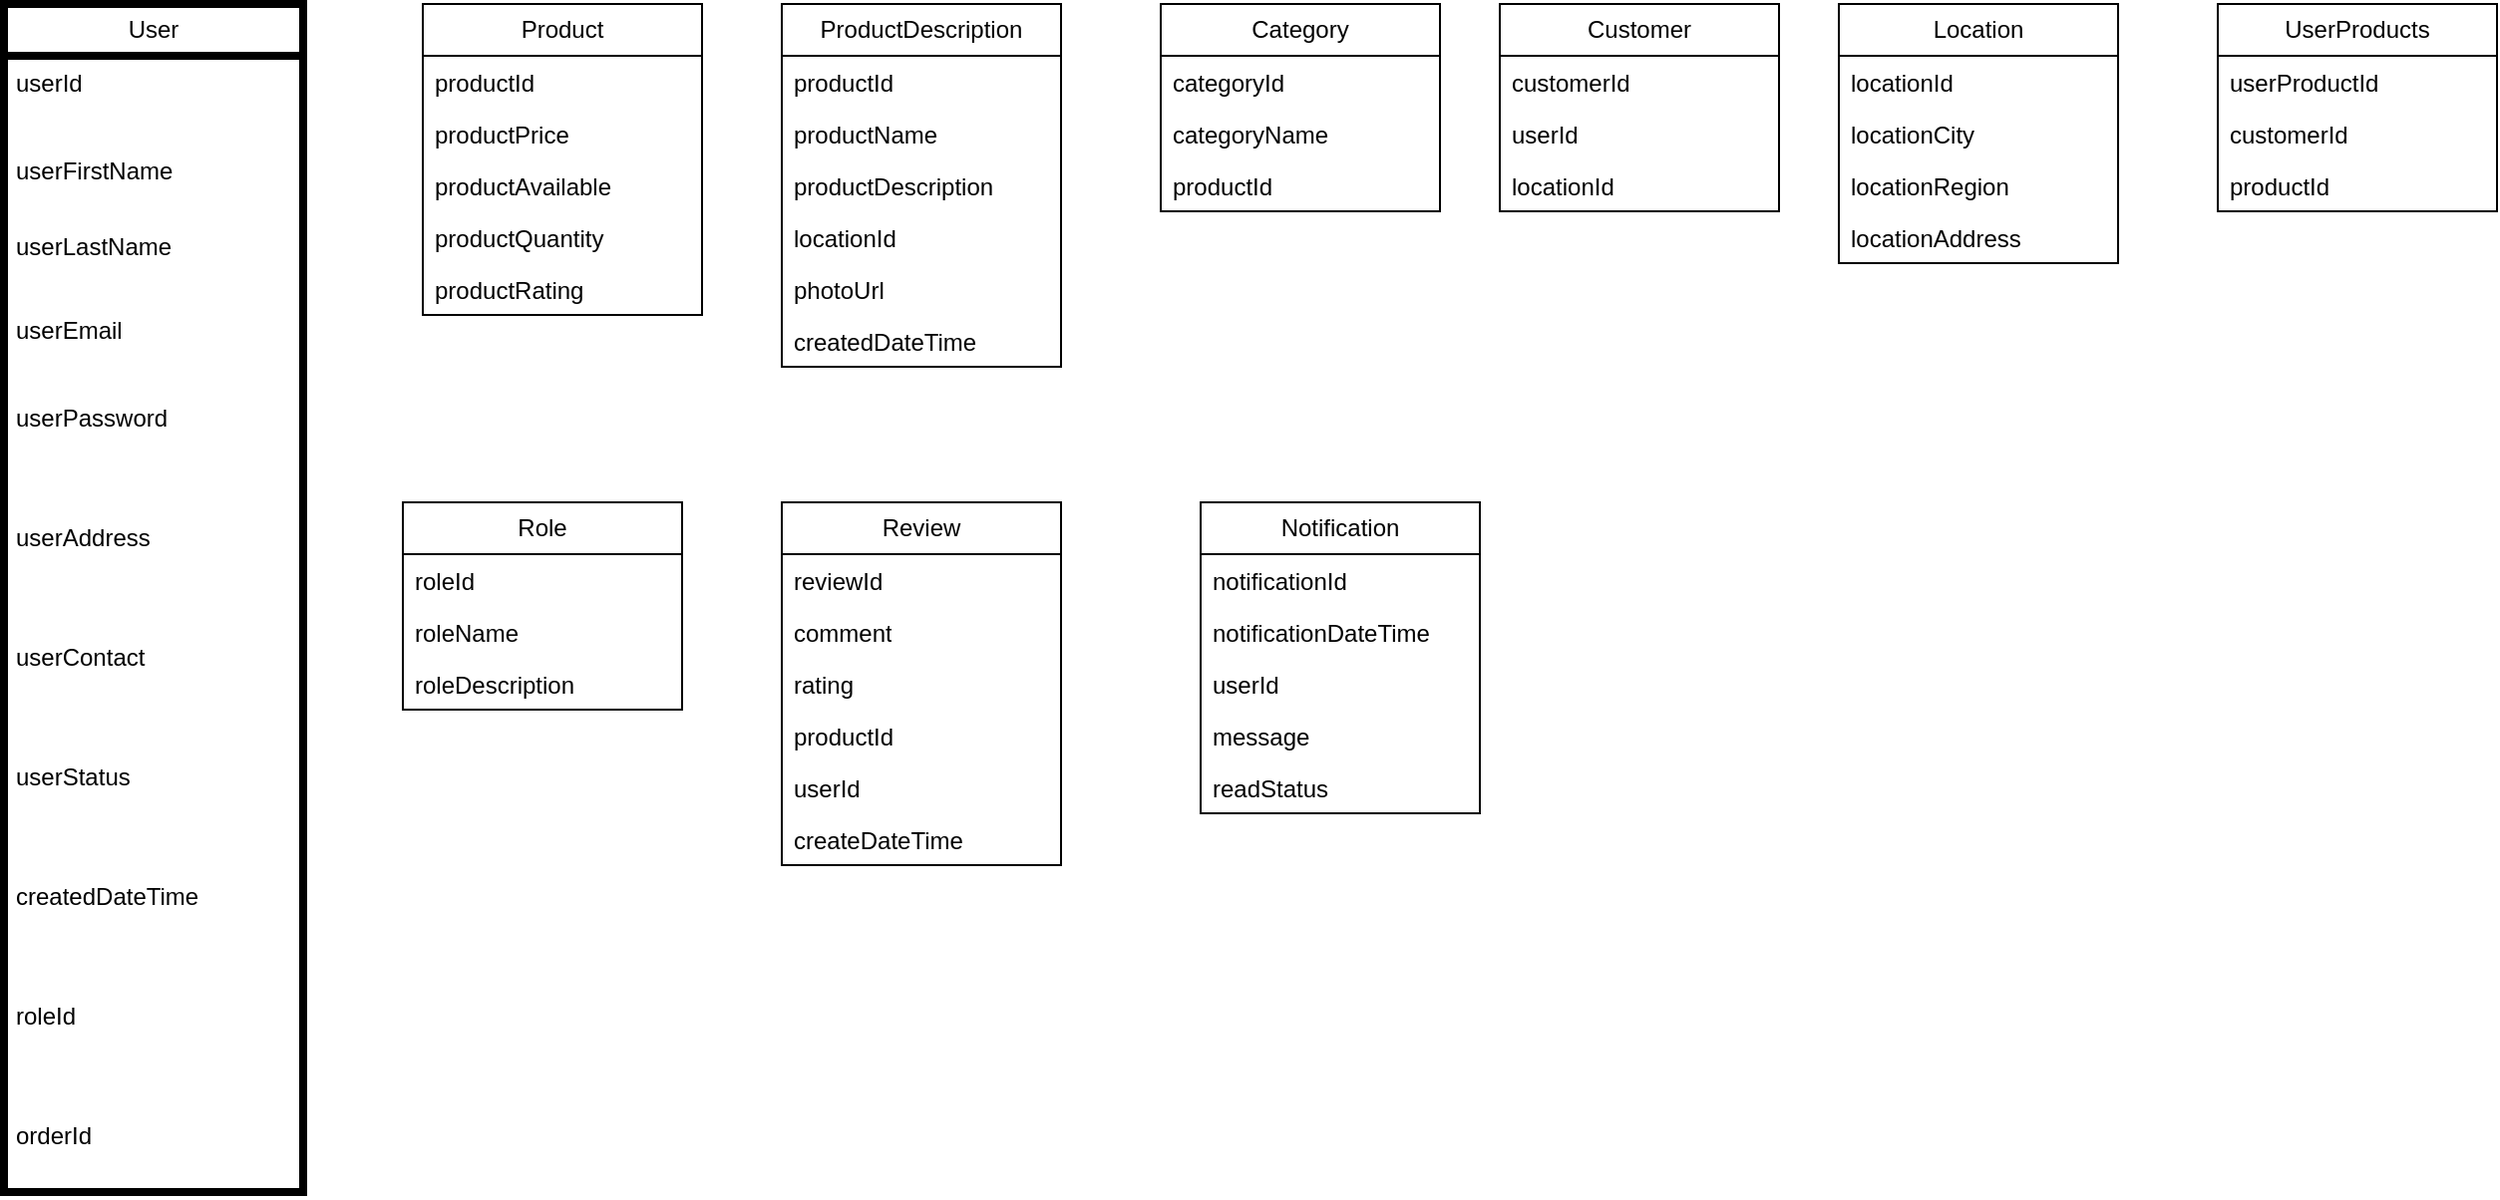 <mxfile version="26.0.11">
  <diagram name="Страница — 1" id="H4cSru0du1bLIugCA9iL">
    <mxGraphModel dx="2247" dy="1893" grid="1" gridSize="10" guides="1" tooltips="1" connect="1" arrows="1" fold="1" page="1" pageScale="1" pageWidth="827" pageHeight="1169" math="0" shadow="0">
      <root>
        <mxCell id="0" />
        <mxCell id="1" parent="0" />
        <mxCell id="jWJkT4p6X16XLiSLkrIm-5" value="User" style="swimlane;fontStyle=0;childLayout=stackLayout;horizontal=1;startSize=26;fillColor=none;horizontalStack=0;resizeParent=1;resizeParentMax=0;resizeLast=0;collapsible=1;marginBottom=0;whiteSpace=wrap;html=1;rounded=0;strokeWidth=4;flipH=1;rotation=0;" vertex="1" parent="1">
          <mxGeometry x="-200" y="-140" width="150" height="596" as="geometry" />
        </mxCell>
        <mxCell id="jWJkT4p6X16XLiSLkrIm-6" value="userId&lt;div&gt;&lt;br&gt;&lt;/div&gt;" style="text;strokeColor=none;fillColor=none;align=left;verticalAlign=top;spacingLeft=4;spacingRight=4;overflow=hidden;rotatable=0;points=[[0,0.5],[1,0.5]];portConstraint=eastwest;whiteSpace=wrap;html=1;rounded=0;strokeWidth=4;rotation=0;" vertex="1" parent="jWJkT4p6X16XLiSLkrIm-5">
          <mxGeometry y="26" width="150" height="44" as="geometry" />
        </mxCell>
        <mxCell id="jWJkT4p6X16XLiSLkrIm-7" value="userFirstName" style="text;strokeColor=none;fillColor=none;align=left;verticalAlign=top;spacingLeft=4;spacingRight=4;overflow=hidden;rotatable=0;points=[[0,0.5],[1,0.5]];portConstraint=eastwest;whiteSpace=wrap;html=1;rounded=0;strokeWidth=4;rotation=0;" vertex="1" parent="jWJkT4p6X16XLiSLkrIm-5">
          <mxGeometry y="70" width="150" height="38" as="geometry" />
        </mxCell>
        <mxCell id="jWJkT4p6X16XLiSLkrIm-8" value="userLastName" style="text;strokeColor=none;fillColor=none;align=left;verticalAlign=top;spacingLeft=4;spacingRight=4;overflow=hidden;rotatable=0;points=[[0,0.5],[1,0.5]];portConstraint=eastwest;whiteSpace=wrap;html=1;rounded=0;strokeWidth=4;rotation=0;" vertex="1" parent="jWJkT4p6X16XLiSLkrIm-5">
          <mxGeometry y="108" width="150" height="42" as="geometry" />
        </mxCell>
        <mxCell id="jWJkT4p6X16XLiSLkrIm-9" value="userEmail" style="text;strokeColor=none;fillColor=none;align=left;verticalAlign=top;spacingLeft=4;spacingRight=4;overflow=hidden;rotatable=0;points=[[0,0.5],[1,0.5]];portConstraint=eastwest;whiteSpace=wrap;html=1;rounded=0;strokeWidth=4;rotation=0;" vertex="1" parent="jWJkT4p6X16XLiSLkrIm-5">
          <mxGeometry y="150" width="150" height="44" as="geometry" />
        </mxCell>
        <mxCell id="jWJkT4p6X16XLiSLkrIm-10" value="userPassword" style="text;strokeColor=none;fillColor=none;align=left;verticalAlign=top;spacingLeft=4;spacingRight=4;overflow=hidden;rotatable=0;points=[[0,0.5],[1,0.5]];portConstraint=eastwest;whiteSpace=wrap;html=1;rounded=0;strokeWidth=4;rotation=0;" vertex="1" parent="jWJkT4p6X16XLiSLkrIm-5">
          <mxGeometry y="194" width="150" height="60" as="geometry" />
        </mxCell>
        <mxCell id="jWJkT4p6X16XLiSLkrIm-12" value="userAddress" style="text;strokeColor=none;fillColor=none;align=left;verticalAlign=top;spacingLeft=4;spacingRight=4;overflow=hidden;rotatable=0;points=[[0,0.5],[1,0.5]];portConstraint=eastwest;whiteSpace=wrap;html=1;rounded=0;strokeWidth=4;rotation=0;" vertex="1" parent="jWJkT4p6X16XLiSLkrIm-5">
          <mxGeometry y="254" width="150" height="60" as="geometry" />
        </mxCell>
        <mxCell id="jWJkT4p6X16XLiSLkrIm-13" value="userContact" style="text;strokeColor=none;fillColor=none;align=left;verticalAlign=top;spacingLeft=4;spacingRight=4;overflow=hidden;rotatable=0;points=[[0,0.5],[1,0.5]];portConstraint=eastwest;whiteSpace=wrap;html=1;rounded=0;strokeWidth=4;rotation=0;" vertex="1" parent="jWJkT4p6X16XLiSLkrIm-5">
          <mxGeometry y="314" width="150" height="60" as="geometry" />
        </mxCell>
        <mxCell id="jWJkT4p6X16XLiSLkrIm-22" value="userStatus&lt;div&gt;&lt;br&gt;&lt;/div&gt;" style="text;strokeColor=none;fillColor=none;align=left;verticalAlign=top;spacingLeft=4;spacingRight=4;overflow=hidden;rotatable=0;points=[[0,0.5],[1,0.5]];portConstraint=eastwest;whiteSpace=wrap;html=1;rounded=0;strokeWidth=4;rotation=0;" vertex="1" parent="jWJkT4p6X16XLiSLkrIm-5">
          <mxGeometry y="374" width="150" height="60" as="geometry" />
        </mxCell>
        <mxCell id="jWJkT4p6X16XLiSLkrIm-24" value="&lt;div&gt;createdDateTime&lt;/div&gt;" style="text;strokeColor=none;fillColor=none;align=left;verticalAlign=top;spacingLeft=4;spacingRight=4;overflow=hidden;rotatable=0;points=[[0,0.5],[1,0.5]];portConstraint=eastwest;whiteSpace=wrap;html=1;rounded=0;strokeWidth=4;rotation=0;" vertex="1" parent="jWJkT4p6X16XLiSLkrIm-5">
          <mxGeometry y="434" width="150" height="60" as="geometry" />
        </mxCell>
        <mxCell id="jWJkT4p6X16XLiSLkrIm-25" value="&lt;div&gt;roleId&lt;/div&gt;" style="text;strokeColor=none;fillColor=none;align=left;verticalAlign=top;spacingLeft=4;spacingRight=4;overflow=hidden;rotatable=0;points=[[0,0.5],[1,0.5]];portConstraint=eastwest;whiteSpace=wrap;html=1;rounded=0;strokeWidth=4;rotation=0;" vertex="1" parent="jWJkT4p6X16XLiSLkrIm-5">
          <mxGeometry y="494" width="150" height="60" as="geometry" />
        </mxCell>
        <mxCell id="jWJkT4p6X16XLiSLkrIm-26" value="&lt;div&gt;orderId&lt;/div&gt;" style="text;strokeColor=none;fillColor=none;align=left;verticalAlign=top;spacingLeft=4;spacingRight=4;overflow=hidden;rotatable=0;points=[[0,0.5],[1,0.5]];portConstraint=eastwest;whiteSpace=wrap;html=1;rounded=0;strokeWidth=4;rotation=0;" vertex="1" parent="jWJkT4p6X16XLiSLkrIm-5">
          <mxGeometry y="554" width="150" height="42" as="geometry" />
        </mxCell>
        <mxCell id="jWJkT4p6X16XLiSLkrIm-27" value="Product" style="swimlane;fontStyle=0;childLayout=stackLayout;horizontal=1;startSize=26;fillColor=none;horizontalStack=0;resizeParent=1;resizeParentMax=0;resizeLast=0;collapsible=1;marginBottom=0;whiteSpace=wrap;html=1;" vertex="1" parent="1">
          <mxGeometry x="10" y="-140" width="140" height="156" as="geometry" />
        </mxCell>
        <mxCell id="jWJkT4p6X16XLiSLkrIm-28" value="productId" style="text;strokeColor=none;fillColor=none;align=left;verticalAlign=top;spacingLeft=4;spacingRight=4;overflow=hidden;rotatable=0;points=[[0,0.5],[1,0.5]];portConstraint=eastwest;whiteSpace=wrap;html=1;" vertex="1" parent="jWJkT4p6X16XLiSLkrIm-27">
          <mxGeometry y="26" width="140" height="26" as="geometry" />
        </mxCell>
        <mxCell id="jWJkT4p6X16XLiSLkrIm-29" value="productPrice&lt;span style=&quot;white-space: pre;&quot;&gt;&#x9;&lt;/span&gt;" style="text;strokeColor=none;fillColor=none;align=left;verticalAlign=top;spacingLeft=4;spacingRight=4;overflow=hidden;rotatable=0;points=[[0,0.5],[1,0.5]];portConstraint=eastwest;whiteSpace=wrap;html=1;" vertex="1" parent="jWJkT4p6X16XLiSLkrIm-27">
          <mxGeometry y="52" width="140" height="26" as="geometry" />
        </mxCell>
        <mxCell id="jWJkT4p6X16XLiSLkrIm-30" value="productAvailable" style="text;strokeColor=none;fillColor=none;align=left;verticalAlign=top;spacingLeft=4;spacingRight=4;overflow=hidden;rotatable=0;points=[[0,0.5],[1,0.5]];portConstraint=eastwest;whiteSpace=wrap;html=1;" vertex="1" parent="jWJkT4p6X16XLiSLkrIm-27">
          <mxGeometry y="78" width="140" height="26" as="geometry" />
        </mxCell>
        <mxCell id="jWJkT4p6X16XLiSLkrIm-31" value="productQuantity" style="text;strokeColor=none;fillColor=none;align=left;verticalAlign=top;spacingLeft=4;spacingRight=4;overflow=hidden;rotatable=0;points=[[0,0.5],[1,0.5]];portConstraint=eastwest;whiteSpace=wrap;html=1;" vertex="1" parent="jWJkT4p6X16XLiSLkrIm-27">
          <mxGeometry y="104" width="140" height="26" as="geometry" />
        </mxCell>
        <mxCell id="jWJkT4p6X16XLiSLkrIm-32" value="productRating" style="text;strokeColor=none;fillColor=none;align=left;verticalAlign=top;spacingLeft=4;spacingRight=4;overflow=hidden;rotatable=0;points=[[0,0.5],[1,0.5]];portConstraint=eastwest;whiteSpace=wrap;html=1;" vertex="1" parent="jWJkT4p6X16XLiSLkrIm-27">
          <mxGeometry y="130" width="140" height="26" as="geometry" />
        </mxCell>
        <mxCell id="jWJkT4p6X16XLiSLkrIm-33" value="ProductDescription" style="swimlane;fontStyle=0;childLayout=stackLayout;horizontal=1;startSize=26;fillColor=none;horizontalStack=0;resizeParent=1;resizeParentMax=0;resizeLast=0;collapsible=1;marginBottom=0;whiteSpace=wrap;html=1;" vertex="1" parent="1">
          <mxGeometry x="190" y="-140" width="140" height="182" as="geometry" />
        </mxCell>
        <mxCell id="jWJkT4p6X16XLiSLkrIm-34" value="productId" style="text;strokeColor=none;fillColor=none;align=left;verticalAlign=top;spacingLeft=4;spacingRight=4;overflow=hidden;rotatable=0;points=[[0,0.5],[1,0.5]];portConstraint=eastwest;whiteSpace=wrap;html=1;" vertex="1" parent="jWJkT4p6X16XLiSLkrIm-33">
          <mxGeometry y="26" width="140" height="26" as="geometry" />
        </mxCell>
        <mxCell id="jWJkT4p6X16XLiSLkrIm-35" value="productName" style="text;strokeColor=none;fillColor=none;align=left;verticalAlign=top;spacingLeft=4;spacingRight=4;overflow=hidden;rotatable=0;points=[[0,0.5],[1,0.5]];portConstraint=eastwest;whiteSpace=wrap;html=1;" vertex="1" parent="jWJkT4p6X16XLiSLkrIm-33">
          <mxGeometry y="52" width="140" height="26" as="geometry" />
        </mxCell>
        <mxCell id="jWJkT4p6X16XLiSLkrIm-36" value="productDescription" style="text;strokeColor=none;fillColor=none;align=left;verticalAlign=top;spacingLeft=4;spacingRight=4;overflow=hidden;rotatable=0;points=[[0,0.5],[1,0.5]];portConstraint=eastwest;whiteSpace=wrap;html=1;" vertex="1" parent="jWJkT4p6X16XLiSLkrIm-33">
          <mxGeometry y="78" width="140" height="26" as="geometry" />
        </mxCell>
        <mxCell id="jWJkT4p6X16XLiSLkrIm-37" value="locationId" style="text;strokeColor=none;fillColor=none;align=left;verticalAlign=top;spacingLeft=4;spacingRight=4;overflow=hidden;rotatable=0;points=[[0,0.5],[1,0.5]];portConstraint=eastwest;whiteSpace=wrap;html=1;" vertex="1" parent="jWJkT4p6X16XLiSLkrIm-33">
          <mxGeometry y="104" width="140" height="26" as="geometry" />
        </mxCell>
        <mxCell id="jWJkT4p6X16XLiSLkrIm-38" value="photoUrl" style="text;strokeColor=none;fillColor=none;align=left;verticalAlign=top;spacingLeft=4;spacingRight=4;overflow=hidden;rotatable=0;points=[[0,0.5],[1,0.5]];portConstraint=eastwest;whiteSpace=wrap;html=1;" vertex="1" parent="jWJkT4p6X16XLiSLkrIm-33">
          <mxGeometry y="130" width="140" height="26" as="geometry" />
        </mxCell>
        <mxCell id="jWJkT4p6X16XLiSLkrIm-39" value="createdDateTime" style="text;strokeColor=none;fillColor=none;align=left;verticalAlign=top;spacingLeft=4;spacingRight=4;overflow=hidden;rotatable=0;points=[[0,0.5],[1,0.5]];portConstraint=eastwest;whiteSpace=wrap;html=1;" vertex="1" parent="jWJkT4p6X16XLiSLkrIm-33">
          <mxGeometry y="156" width="140" height="26" as="geometry" />
        </mxCell>
        <mxCell id="jWJkT4p6X16XLiSLkrIm-40" value="Category" style="swimlane;fontStyle=0;childLayout=stackLayout;horizontal=1;startSize=26;fillColor=none;horizontalStack=0;resizeParent=1;resizeParentMax=0;resizeLast=0;collapsible=1;marginBottom=0;whiteSpace=wrap;html=1;" vertex="1" parent="1">
          <mxGeometry x="380" y="-140" width="140" height="104" as="geometry" />
        </mxCell>
        <mxCell id="jWJkT4p6X16XLiSLkrIm-41" value="categoryId" style="text;strokeColor=none;fillColor=none;align=left;verticalAlign=top;spacingLeft=4;spacingRight=4;overflow=hidden;rotatable=0;points=[[0,0.5],[1,0.5]];portConstraint=eastwest;whiteSpace=wrap;html=1;" vertex="1" parent="jWJkT4p6X16XLiSLkrIm-40">
          <mxGeometry y="26" width="140" height="26" as="geometry" />
        </mxCell>
        <mxCell id="jWJkT4p6X16XLiSLkrIm-42" value="categoryName" style="text;strokeColor=none;fillColor=none;align=left;verticalAlign=top;spacingLeft=4;spacingRight=4;overflow=hidden;rotatable=0;points=[[0,0.5],[1,0.5]];portConstraint=eastwest;whiteSpace=wrap;html=1;" vertex="1" parent="jWJkT4p6X16XLiSLkrIm-40">
          <mxGeometry y="52" width="140" height="26" as="geometry" />
        </mxCell>
        <mxCell id="jWJkT4p6X16XLiSLkrIm-43" value="productId" style="text;strokeColor=none;fillColor=none;align=left;verticalAlign=top;spacingLeft=4;spacingRight=4;overflow=hidden;rotatable=0;points=[[0,0.5],[1,0.5]];portConstraint=eastwest;whiteSpace=wrap;html=1;" vertex="1" parent="jWJkT4p6X16XLiSLkrIm-40">
          <mxGeometry y="78" width="140" height="26" as="geometry" />
        </mxCell>
        <mxCell id="jWJkT4p6X16XLiSLkrIm-44" value="Customer" style="swimlane;fontStyle=0;childLayout=stackLayout;horizontal=1;startSize=26;fillColor=none;horizontalStack=0;resizeParent=1;resizeParentMax=0;resizeLast=0;collapsible=1;marginBottom=0;whiteSpace=wrap;html=1;" vertex="1" parent="1">
          <mxGeometry x="550" y="-140" width="140" height="104" as="geometry" />
        </mxCell>
        <mxCell id="jWJkT4p6X16XLiSLkrIm-45" value="customerId" style="text;strokeColor=none;fillColor=none;align=left;verticalAlign=top;spacingLeft=4;spacingRight=4;overflow=hidden;rotatable=0;points=[[0,0.5],[1,0.5]];portConstraint=eastwest;whiteSpace=wrap;html=1;" vertex="1" parent="jWJkT4p6X16XLiSLkrIm-44">
          <mxGeometry y="26" width="140" height="26" as="geometry" />
        </mxCell>
        <mxCell id="jWJkT4p6X16XLiSLkrIm-46" value="userId" style="text;strokeColor=none;fillColor=none;align=left;verticalAlign=top;spacingLeft=4;spacingRight=4;overflow=hidden;rotatable=0;points=[[0,0.5],[1,0.5]];portConstraint=eastwest;whiteSpace=wrap;html=1;" vertex="1" parent="jWJkT4p6X16XLiSLkrIm-44">
          <mxGeometry y="52" width="140" height="26" as="geometry" />
        </mxCell>
        <mxCell id="jWJkT4p6X16XLiSLkrIm-47" value="locationId" style="text;strokeColor=none;fillColor=none;align=left;verticalAlign=top;spacingLeft=4;spacingRight=4;overflow=hidden;rotatable=0;points=[[0,0.5],[1,0.5]];portConstraint=eastwest;whiteSpace=wrap;html=1;" vertex="1" parent="jWJkT4p6X16XLiSLkrIm-44">
          <mxGeometry y="78" width="140" height="26" as="geometry" />
        </mxCell>
        <mxCell id="jWJkT4p6X16XLiSLkrIm-48" value="Location" style="swimlane;fontStyle=0;childLayout=stackLayout;horizontal=1;startSize=26;fillColor=none;horizontalStack=0;resizeParent=1;resizeParentMax=0;resizeLast=0;collapsible=1;marginBottom=0;whiteSpace=wrap;html=1;" vertex="1" parent="1">
          <mxGeometry x="720" y="-140" width="140" height="130" as="geometry" />
        </mxCell>
        <mxCell id="jWJkT4p6X16XLiSLkrIm-49" value="locationId" style="text;strokeColor=none;fillColor=none;align=left;verticalAlign=top;spacingLeft=4;spacingRight=4;overflow=hidden;rotatable=0;points=[[0,0.5],[1,0.5]];portConstraint=eastwest;whiteSpace=wrap;html=1;" vertex="1" parent="jWJkT4p6X16XLiSLkrIm-48">
          <mxGeometry y="26" width="140" height="26" as="geometry" />
        </mxCell>
        <mxCell id="jWJkT4p6X16XLiSLkrIm-50" value="locationCity" style="text;strokeColor=none;fillColor=none;align=left;verticalAlign=top;spacingLeft=4;spacingRight=4;overflow=hidden;rotatable=0;points=[[0,0.5],[1,0.5]];portConstraint=eastwest;whiteSpace=wrap;html=1;" vertex="1" parent="jWJkT4p6X16XLiSLkrIm-48">
          <mxGeometry y="52" width="140" height="26" as="geometry" />
        </mxCell>
        <mxCell id="jWJkT4p6X16XLiSLkrIm-51" value="locationRegion" style="text;strokeColor=none;fillColor=none;align=left;verticalAlign=top;spacingLeft=4;spacingRight=4;overflow=hidden;rotatable=0;points=[[0,0.5],[1,0.5]];portConstraint=eastwest;whiteSpace=wrap;html=1;" vertex="1" parent="jWJkT4p6X16XLiSLkrIm-48">
          <mxGeometry y="78" width="140" height="26" as="geometry" />
        </mxCell>
        <mxCell id="jWJkT4p6X16XLiSLkrIm-52" value="locationAddress" style="text;strokeColor=none;fillColor=none;align=left;verticalAlign=top;spacingLeft=4;spacingRight=4;overflow=hidden;rotatable=0;points=[[0,0.5],[1,0.5]];portConstraint=eastwest;whiteSpace=wrap;html=1;" vertex="1" parent="jWJkT4p6X16XLiSLkrIm-48">
          <mxGeometry y="104" width="140" height="26" as="geometry" />
        </mxCell>
        <mxCell id="jWJkT4p6X16XLiSLkrIm-53" value="UserProducts" style="swimlane;fontStyle=0;childLayout=stackLayout;horizontal=1;startSize=26;fillColor=none;horizontalStack=0;resizeParent=1;resizeParentMax=0;resizeLast=0;collapsible=1;marginBottom=0;whiteSpace=wrap;html=1;" vertex="1" parent="1">
          <mxGeometry x="910" y="-140" width="140" height="104" as="geometry" />
        </mxCell>
        <mxCell id="jWJkT4p6X16XLiSLkrIm-54" value="userProductId" style="text;strokeColor=none;fillColor=none;align=left;verticalAlign=top;spacingLeft=4;spacingRight=4;overflow=hidden;rotatable=0;points=[[0,0.5],[1,0.5]];portConstraint=eastwest;whiteSpace=wrap;html=1;" vertex="1" parent="jWJkT4p6X16XLiSLkrIm-53">
          <mxGeometry y="26" width="140" height="26" as="geometry" />
        </mxCell>
        <mxCell id="jWJkT4p6X16XLiSLkrIm-55" value="customerId" style="text;strokeColor=none;fillColor=none;align=left;verticalAlign=top;spacingLeft=4;spacingRight=4;overflow=hidden;rotatable=0;points=[[0,0.5],[1,0.5]];portConstraint=eastwest;whiteSpace=wrap;html=1;" vertex="1" parent="jWJkT4p6X16XLiSLkrIm-53">
          <mxGeometry y="52" width="140" height="26" as="geometry" />
        </mxCell>
        <mxCell id="jWJkT4p6X16XLiSLkrIm-56" value="productId" style="text;strokeColor=none;fillColor=none;align=left;verticalAlign=top;spacingLeft=4;spacingRight=4;overflow=hidden;rotatable=0;points=[[0,0.5],[1,0.5]];portConstraint=eastwest;whiteSpace=wrap;html=1;" vertex="1" parent="jWJkT4p6X16XLiSLkrIm-53">
          <mxGeometry y="78" width="140" height="26" as="geometry" />
        </mxCell>
        <mxCell id="jWJkT4p6X16XLiSLkrIm-57" value="Role" style="swimlane;fontStyle=0;childLayout=stackLayout;horizontal=1;startSize=26;fillColor=none;horizontalStack=0;resizeParent=1;resizeParentMax=0;resizeLast=0;collapsible=1;marginBottom=0;whiteSpace=wrap;html=1;" vertex="1" parent="1">
          <mxGeometry y="110" width="140" height="104" as="geometry" />
        </mxCell>
        <mxCell id="jWJkT4p6X16XLiSLkrIm-58" value="roleId" style="text;strokeColor=none;fillColor=none;align=left;verticalAlign=top;spacingLeft=4;spacingRight=4;overflow=hidden;rotatable=0;points=[[0,0.5],[1,0.5]];portConstraint=eastwest;whiteSpace=wrap;html=1;" vertex="1" parent="jWJkT4p6X16XLiSLkrIm-57">
          <mxGeometry y="26" width="140" height="26" as="geometry" />
        </mxCell>
        <mxCell id="jWJkT4p6X16XLiSLkrIm-59" value="roleName" style="text;strokeColor=none;fillColor=none;align=left;verticalAlign=top;spacingLeft=4;spacingRight=4;overflow=hidden;rotatable=0;points=[[0,0.5],[1,0.5]];portConstraint=eastwest;whiteSpace=wrap;html=1;" vertex="1" parent="jWJkT4p6X16XLiSLkrIm-57">
          <mxGeometry y="52" width="140" height="26" as="geometry" />
        </mxCell>
        <mxCell id="jWJkT4p6X16XLiSLkrIm-60" value="roleDescription" style="text;strokeColor=none;fillColor=none;align=left;verticalAlign=top;spacingLeft=4;spacingRight=4;overflow=hidden;rotatable=0;points=[[0,0.5],[1,0.5]];portConstraint=eastwest;whiteSpace=wrap;html=1;" vertex="1" parent="jWJkT4p6X16XLiSLkrIm-57">
          <mxGeometry y="78" width="140" height="26" as="geometry" />
        </mxCell>
        <mxCell id="jWJkT4p6X16XLiSLkrIm-61" value="Review" style="swimlane;fontStyle=0;childLayout=stackLayout;horizontal=1;startSize=26;fillColor=none;horizontalStack=0;resizeParent=1;resizeParentMax=0;resizeLast=0;collapsible=1;marginBottom=0;whiteSpace=wrap;html=1;" vertex="1" parent="1">
          <mxGeometry x="190" y="110" width="140" height="182" as="geometry" />
        </mxCell>
        <mxCell id="jWJkT4p6X16XLiSLkrIm-62" value="reviewId" style="text;strokeColor=none;fillColor=none;align=left;verticalAlign=top;spacingLeft=4;spacingRight=4;overflow=hidden;rotatable=0;points=[[0,0.5],[1,0.5]];portConstraint=eastwest;whiteSpace=wrap;html=1;" vertex="1" parent="jWJkT4p6X16XLiSLkrIm-61">
          <mxGeometry y="26" width="140" height="26" as="geometry" />
        </mxCell>
        <mxCell id="jWJkT4p6X16XLiSLkrIm-63" value="comment" style="text;strokeColor=none;fillColor=none;align=left;verticalAlign=top;spacingLeft=4;spacingRight=4;overflow=hidden;rotatable=0;points=[[0,0.5],[1,0.5]];portConstraint=eastwest;whiteSpace=wrap;html=1;" vertex="1" parent="jWJkT4p6X16XLiSLkrIm-61">
          <mxGeometry y="52" width="140" height="26" as="geometry" />
        </mxCell>
        <mxCell id="jWJkT4p6X16XLiSLkrIm-64" value="rating" style="text;strokeColor=none;fillColor=none;align=left;verticalAlign=top;spacingLeft=4;spacingRight=4;overflow=hidden;rotatable=0;points=[[0,0.5],[1,0.5]];portConstraint=eastwest;whiteSpace=wrap;html=1;" vertex="1" parent="jWJkT4p6X16XLiSLkrIm-61">
          <mxGeometry y="78" width="140" height="26" as="geometry" />
        </mxCell>
        <mxCell id="jWJkT4p6X16XLiSLkrIm-65" value="productId" style="text;strokeColor=none;fillColor=none;align=left;verticalAlign=top;spacingLeft=4;spacingRight=4;overflow=hidden;rotatable=0;points=[[0,0.5],[1,0.5]];portConstraint=eastwest;whiteSpace=wrap;html=1;" vertex="1" parent="jWJkT4p6X16XLiSLkrIm-61">
          <mxGeometry y="104" width="140" height="26" as="geometry" />
        </mxCell>
        <mxCell id="jWJkT4p6X16XLiSLkrIm-71" value="userId" style="text;strokeColor=none;fillColor=none;align=left;verticalAlign=top;spacingLeft=4;spacingRight=4;overflow=hidden;rotatable=0;points=[[0,0.5],[1,0.5]];portConstraint=eastwest;whiteSpace=wrap;html=1;" vertex="1" parent="jWJkT4p6X16XLiSLkrIm-61">
          <mxGeometry y="130" width="140" height="26" as="geometry" />
        </mxCell>
        <mxCell id="jWJkT4p6X16XLiSLkrIm-72" value="createDateTime" style="text;strokeColor=none;fillColor=none;align=left;verticalAlign=top;spacingLeft=4;spacingRight=4;overflow=hidden;rotatable=0;points=[[0,0.5],[1,0.5]];portConstraint=eastwest;whiteSpace=wrap;html=1;" vertex="1" parent="jWJkT4p6X16XLiSLkrIm-61">
          <mxGeometry y="156" width="140" height="26" as="geometry" />
        </mxCell>
        <mxCell id="jWJkT4p6X16XLiSLkrIm-73" value="Notification" style="swimlane;fontStyle=0;childLayout=stackLayout;horizontal=1;startSize=26;fillColor=none;horizontalStack=0;resizeParent=1;resizeParentMax=0;resizeLast=0;collapsible=1;marginBottom=0;whiteSpace=wrap;html=1;" vertex="1" parent="1">
          <mxGeometry x="400" y="110" width="140" height="156" as="geometry" />
        </mxCell>
        <mxCell id="jWJkT4p6X16XLiSLkrIm-74" value="notificationId" style="text;strokeColor=none;fillColor=none;align=left;verticalAlign=top;spacingLeft=4;spacingRight=4;overflow=hidden;rotatable=0;points=[[0,0.5],[1,0.5]];portConstraint=eastwest;whiteSpace=wrap;html=1;" vertex="1" parent="jWJkT4p6X16XLiSLkrIm-73">
          <mxGeometry y="26" width="140" height="26" as="geometry" />
        </mxCell>
        <mxCell id="jWJkT4p6X16XLiSLkrIm-75" value="notificationDateTime" style="text;strokeColor=none;fillColor=none;align=left;verticalAlign=top;spacingLeft=4;spacingRight=4;overflow=hidden;rotatable=0;points=[[0,0.5],[1,0.5]];portConstraint=eastwest;whiteSpace=wrap;html=1;" vertex="1" parent="jWJkT4p6X16XLiSLkrIm-73">
          <mxGeometry y="52" width="140" height="26" as="geometry" />
        </mxCell>
        <mxCell id="jWJkT4p6X16XLiSLkrIm-76" value="userId" style="text;strokeColor=none;fillColor=none;align=left;verticalAlign=top;spacingLeft=4;spacingRight=4;overflow=hidden;rotatable=0;points=[[0,0.5],[1,0.5]];portConstraint=eastwest;whiteSpace=wrap;html=1;" vertex="1" parent="jWJkT4p6X16XLiSLkrIm-73">
          <mxGeometry y="78" width="140" height="26" as="geometry" />
        </mxCell>
        <mxCell id="jWJkT4p6X16XLiSLkrIm-77" value="message" style="text;strokeColor=none;fillColor=none;align=left;verticalAlign=top;spacingLeft=4;spacingRight=4;overflow=hidden;rotatable=0;points=[[0,0.5],[1,0.5]];portConstraint=eastwest;whiteSpace=wrap;html=1;" vertex="1" parent="jWJkT4p6X16XLiSLkrIm-73">
          <mxGeometry y="104" width="140" height="26" as="geometry" />
        </mxCell>
        <mxCell id="jWJkT4p6X16XLiSLkrIm-83" value="readStatus" style="text;strokeColor=none;fillColor=none;align=left;verticalAlign=top;spacingLeft=4;spacingRight=4;overflow=hidden;rotatable=0;points=[[0,0.5],[1,0.5]];portConstraint=eastwest;whiteSpace=wrap;html=1;" vertex="1" parent="jWJkT4p6X16XLiSLkrIm-73">
          <mxGeometry y="130" width="140" height="26" as="geometry" />
        </mxCell>
      </root>
    </mxGraphModel>
  </diagram>
</mxfile>
